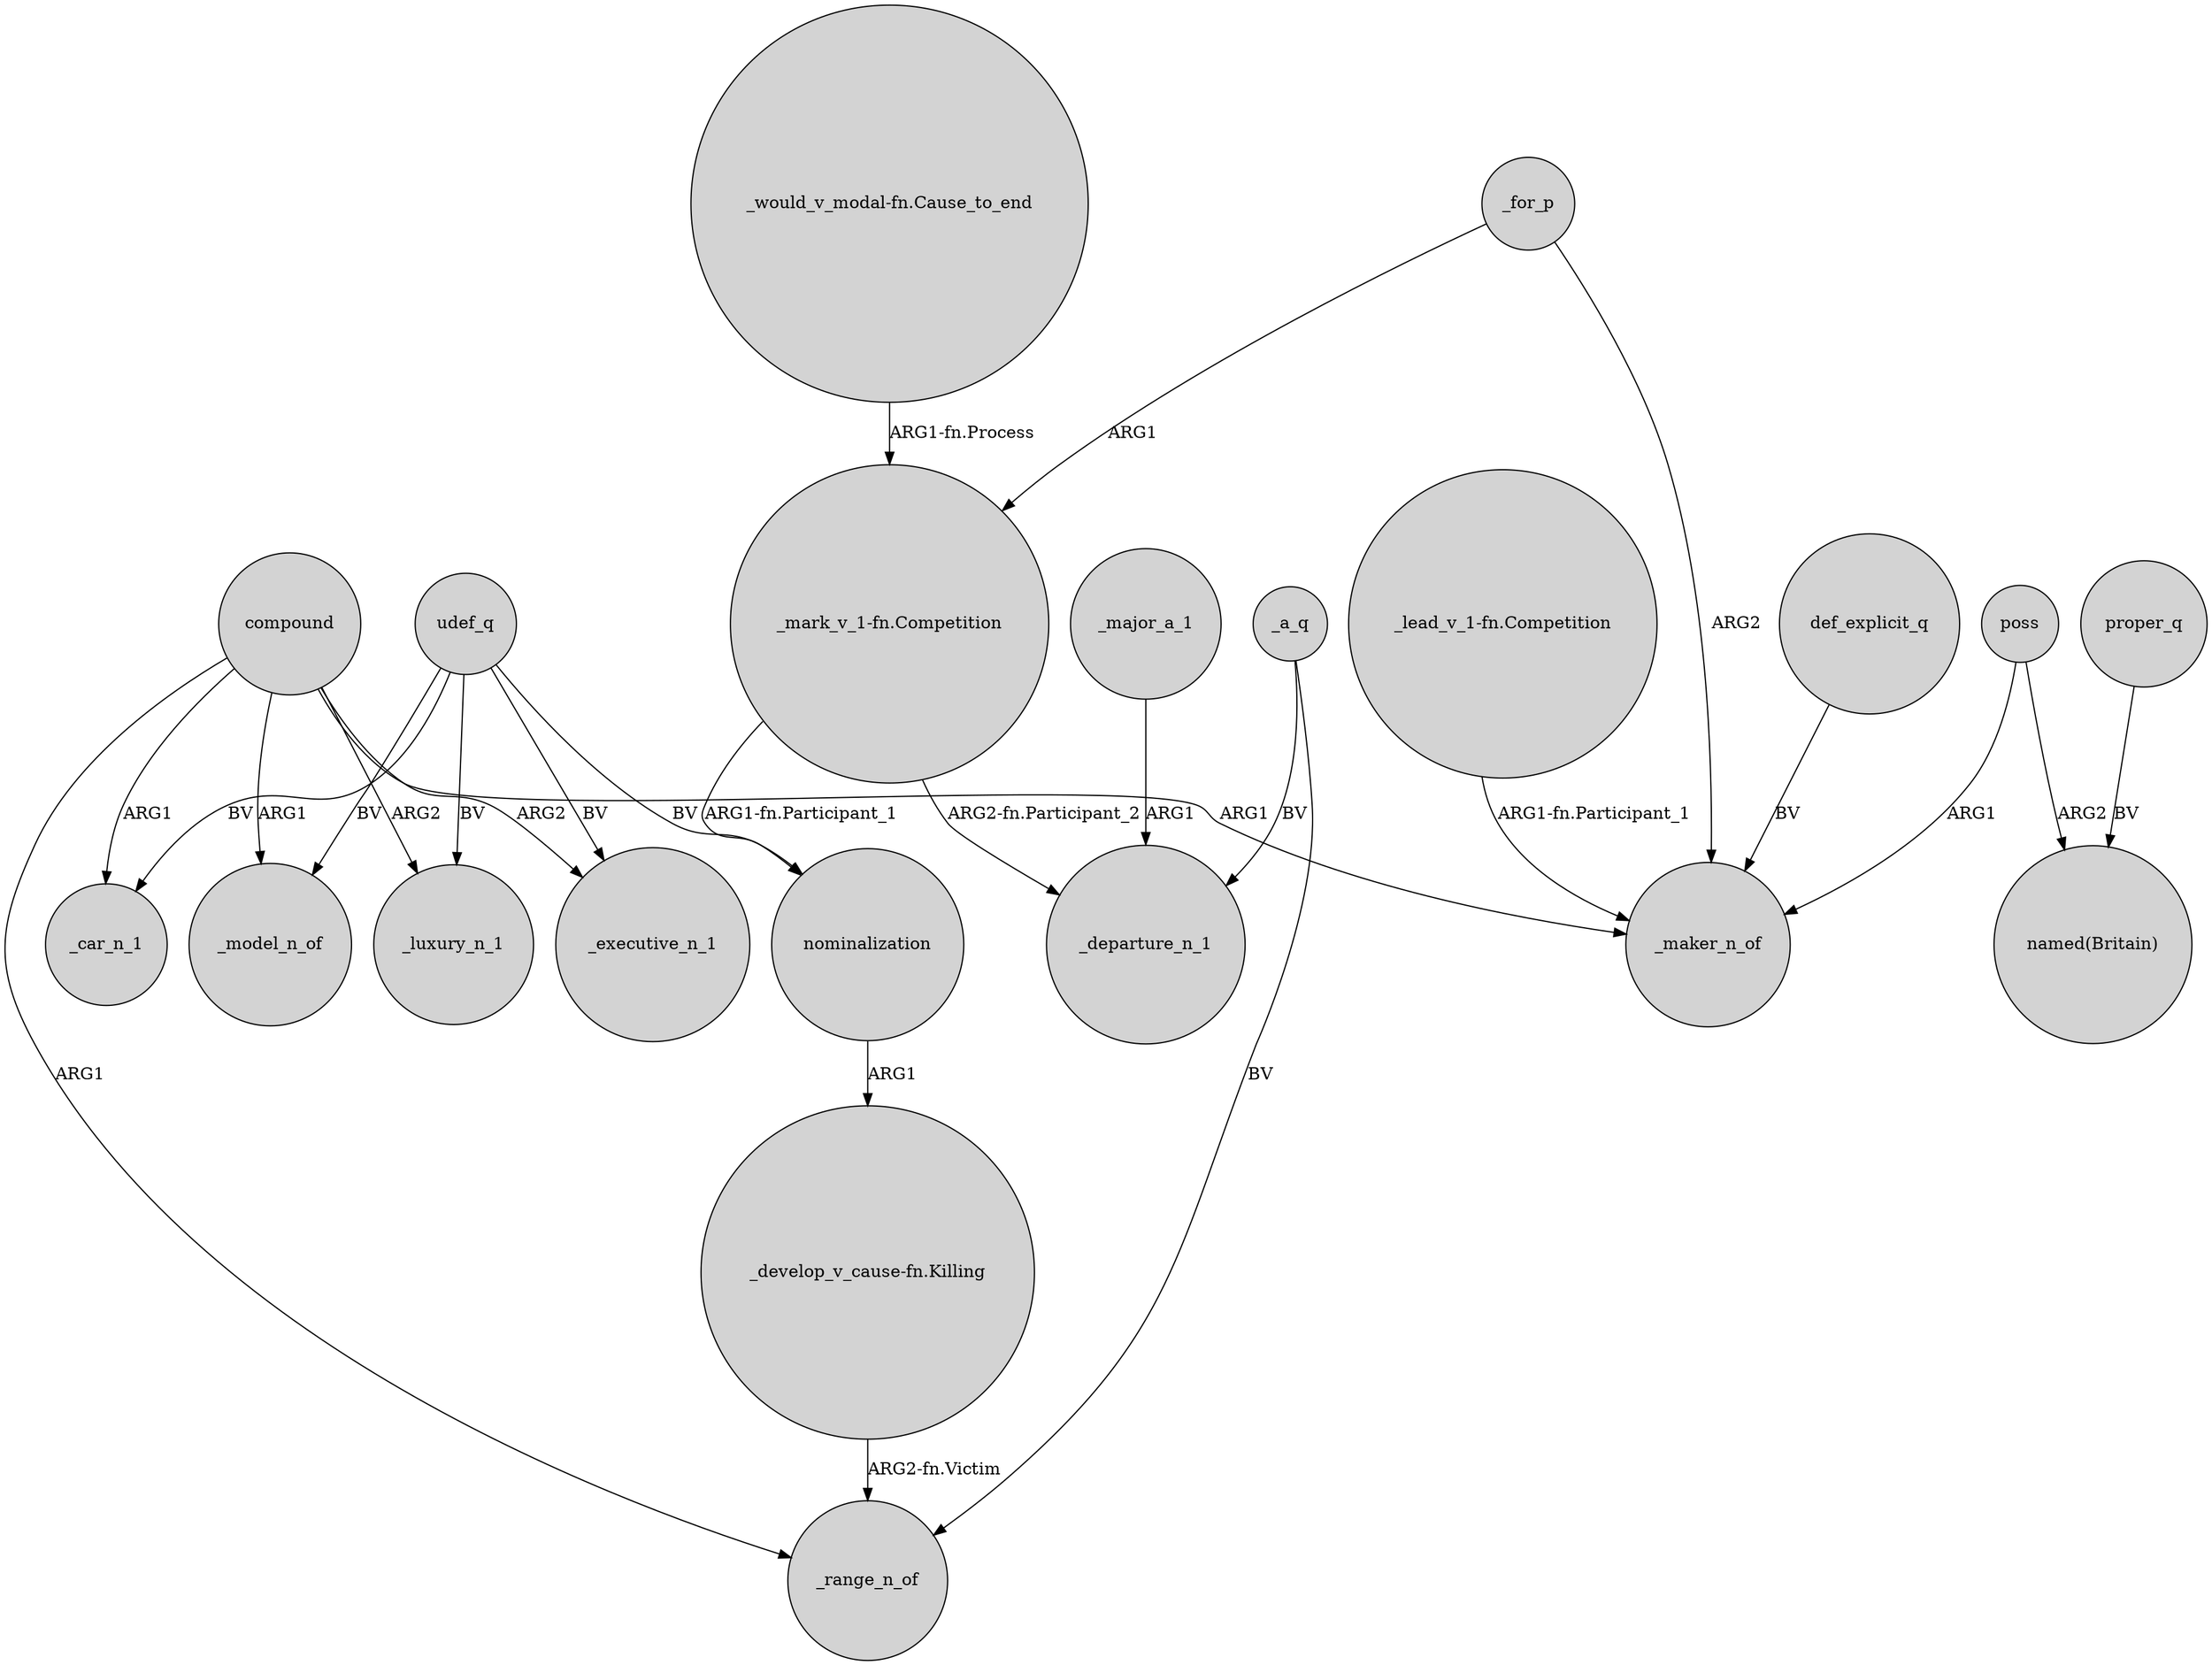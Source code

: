 digraph {
	node [shape=circle style=filled]
	nominalization -> "_develop_v_cause-fn.Killing" [label=ARG1]
	"_mark_v_1-fn.Competition" -> _departure_n_1 [label="ARG2-fn.Participant_2"]
	compound -> _car_n_1 [label=ARG1]
	compound -> _luxury_n_1 [label=ARG2]
	compound -> _model_n_of [label=ARG1]
	udef_q -> nominalization [label=BV]
	udef_q -> _luxury_n_1 [label=BV]
	"_develop_v_cause-fn.Killing" -> _range_n_of [label="ARG2-fn.Victim"]
	"_would_v_modal-fn.Cause_to_end" -> "_mark_v_1-fn.Competition" [label="ARG1-fn.Process"]
	_for_p -> "_mark_v_1-fn.Competition" [label=ARG1]
	poss -> "named(Britain)" [label=ARG2]
	compound -> _range_n_of [label=ARG1]
	udef_q -> _model_n_of [label=BV]
	udef_q -> _executive_n_1 [label=BV]
	proper_q -> "named(Britain)" [label=BV]
	udef_q -> _car_n_1 [label=BV]
	_a_q -> _departure_n_1 [label=BV]
	_for_p -> _maker_n_of [label=ARG2]
	compound -> _maker_n_of [label=ARG1]
	_major_a_1 -> _departure_n_1 [label=ARG1]
	poss -> _maker_n_of [label=ARG1]
	def_explicit_q -> _maker_n_of [label=BV]
	_a_q -> _range_n_of [label=BV]
	"_mark_v_1-fn.Competition" -> nominalization [label="ARG1-fn.Participant_1"]
	"_lead_v_1-fn.Competition" -> _maker_n_of [label="ARG1-fn.Participant_1"]
	compound -> _executive_n_1 [label=ARG2]
}

